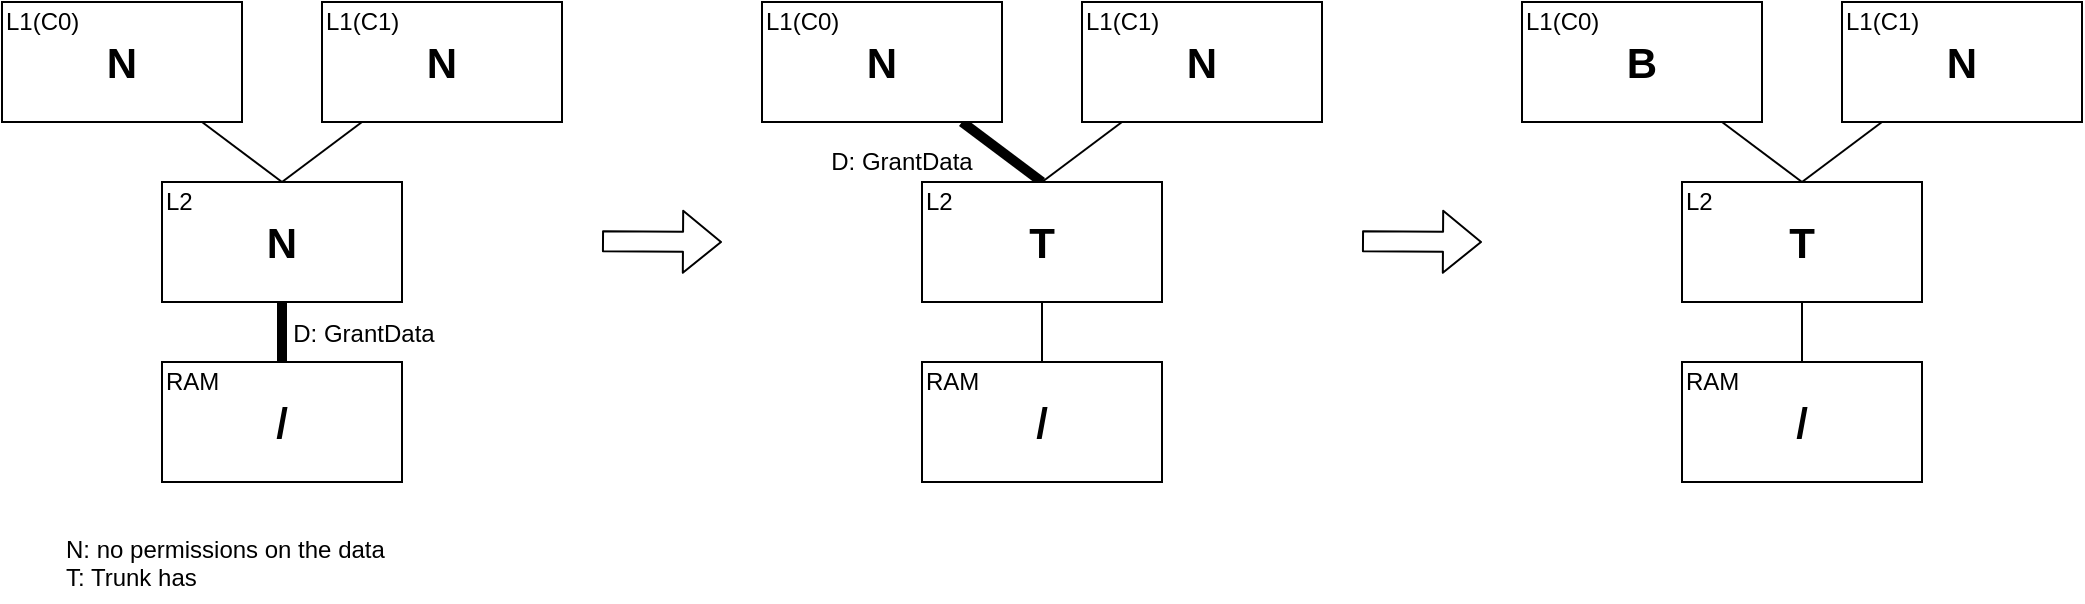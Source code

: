 <mxfile>
    <diagram id="-c985_Bje1oj1q-Us8uN" name="Page-1">
        <mxGraphModel dx="1153" dy="1038" grid="1" gridSize="10" guides="1" tooltips="1" connect="1" arrows="1" fold="1" page="1" pageScale="1" pageWidth="1169" pageHeight="827" math="0" shadow="0">
            <root>
                <mxCell id="0"/>
                <mxCell id="1" parent="0"/>
                <mxCell id="6" style="edgeStyle=none;html=1;entryX=0.5;entryY=0;entryDx=0;entryDy=0;endArrow=none;endFill=0;" parent="1" source="2" target="4" edge="1">
                    <mxGeometry relative="1" as="geometry"/>
                </mxCell>
                <mxCell id="2" value="N" style="rounded=0;whiteSpace=wrap;html=1;fontSize=21;fontStyle=1" parent="1" vertex="1">
                    <mxGeometry x="40" y="100" width="120" height="60" as="geometry"/>
                </mxCell>
                <mxCell id="7" style="edgeStyle=none;html=1;entryX=0.5;entryY=0;entryDx=0;entryDy=0;endArrow=none;endFill=0;" parent="1" source="3" target="4" edge="1">
                    <mxGeometry relative="1" as="geometry"/>
                </mxCell>
                <mxCell id="3" value="N" style="rounded=0;whiteSpace=wrap;html=1;fontSize=21;fontStyle=1" parent="1" vertex="1">
                    <mxGeometry x="200" y="100" width="120" height="60" as="geometry"/>
                </mxCell>
                <mxCell id="8" style="edgeStyle=none;html=1;entryX=0.5;entryY=0;entryDx=0;entryDy=0;endArrow=none;endFill=0;strokeWidth=5;" parent="1" source="4" target="5" edge="1">
                    <mxGeometry relative="1" as="geometry"/>
                </mxCell>
                <mxCell id="4" value="N" style="rounded=0;whiteSpace=wrap;html=1;fontSize=21;fontStyle=1" parent="1" vertex="1">
                    <mxGeometry x="120" y="190" width="120" height="60" as="geometry"/>
                </mxCell>
                <mxCell id="5" value="/" style="rounded=0;whiteSpace=wrap;html=1;fontSize=21;fontStyle=1" parent="1" vertex="1">
                    <mxGeometry x="120" y="280" width="120" height="60" as="geometry"/>
                </mxCell>
                <mxCell id="9" value="L1(C0)" style="text;html=1;strokeColor=none;fillColor=none;align=left;verticalAlign=middle;whiteSpace=wrap;rounded=0;" parent="1" vertex="1">
                    <mxGeometry x="40" y="100" width="40" height="20" as="geometry"/>
                </mxCell>
                <mxCell id="10" value="L1(C1)" style="text;html=1;strokeColor=none;fillColor=none;align=left;verticalAlign=middle;whiteSpace=wrap;rounded=0;" parent="1" vertex="1">
                    <mxGeometry x="200" y="100" width="40" height="20" as="geometry"/>
                </mxCell>
                <mxCell id="11" value="L2" style="text;html=1;strokeColor=none;fillColor=none;align=left;verticalAlign=middle;whiteSpace=wrap;rounded=0;" parent="1" vertex="1">
                    <mxGeometry x="120" y="190" width="40" height="20" as="geometry"/>
                </mxCell>
                <mxCell id="12" value="RAM" style="text;html=1;strokeColor=none;fillColor=none;align=left;verticalAlign=middle;whiteSpace=wrap;rounded=0;" parent="1" vertex="1">
                    <mxGeometry x="120" y="280" width="40" height="20" as="geometry"/>
                </mxCell>
                <mxCell id="13" style="edgeStyle=none;html=1;entryX=0.5;entryY=0;entryDx=0;entryDy=0;endArrow=none;endFill=0;strokeWidth=5;" parent="1" source="14" target="18" edge="1">
                    <mxGeometry relative="1" as="geometry"/>
                </mxCell>
                <mxCell id="14" value="N" style="rounded=0;whiteSpace=wrap;html=1;fontSize=21;fontStyle=1" parent="1" vertex="1">
                    <mxGeometry x="420" y="100" width="120" height="60" as="geometry"/>
                </mxCell>
                <mxCell id="15" style="edgeStyle=none;html=1;entryX=0.5;entryY=0;entryDx=0;entryDy=0;endArrow=none;endFill=0;" parent="1" source="16" target="18" edge="1">
                    <mxGeometry relative="1" as="geometry"/>
                </mxCell>
                <mxCell id="16" value="N" style="rounded=0;whiteSpace=wrap;html=1;fontSize=21;fontStyle=1" parent="1" vertex="1">
                    <mxGeometry x="580" y="100" width="120" height="60" as="geometry"/>
                </mxCell>
                <mxCell id="17" style="edgeStyle=none;html=1;entryX=0.5;entryY=0;entryDx=0;entryDy=0;endArrow=none;endFill=0;" parent="1" source="18" target="19" edge="1">
                    <mxGeometry relative="1" as="geometry"/>
                </mxCell>
                <mxCell id="18" value="T" style="rounded=0;whiteSpace=wrap;html=1;fontSize=21;fontStyle=1" parent="1" vertex="1">
                    <mxGeometry x="500" y="190" width="120" height="60" as="geometry"/>
                </mxCell>
                <mxCell id="19" value="/" style="rounded=0;whiteSpace=wrap;html=1;fontSize=21;fontStyle=1" parent="1" vertex="1">
                    <mxGeometry x="500" y="280" width="120" height="60" as="geometry"/>
                </mxCell>
                <mxCell id="20" value="L1(C0)" style="text;html=1;strokeColor=none;fillColor=none;align=left;verticalAlign=middle;whiteSpace=wrap;rounded=0;" parent="1" vertex="1">
                    <mxGeometry x="420" y="100" width="40" height="20" as="geometry"/>
                </mxCell>
                <mxCell id="21" value="L1(C1)" style="text;html=1;strokeColor=none;fillColor=none;align=left;verticalAlign=middle;whiteSpace=wrap;rounded=0;" parent="1" vertex="1">
                    <mxGeometry x="580" y="100" width="40" height="20" as="geometry"/>
                </mxCell>
                <mxCell id="22" value="L2" style="text;html=1;strokeColor=none;fillColor=none;align=left;verticalAlign=middle;whiteSpace=wrap;rounded=0;" parent="1" vertex="1">
                    <mxGeometry x="500" y="190" width="40" height="20" as="geometry"/>
                </mxCell>
                <mxCell id="23" value="RAM" style="text;html=1;strokeColor=none;fillColor=none;align=left;verticalAlign=middle;whiteSpace=wrap;rounded=0;" parent="1" vertex="1">
                    <mxGeometry x="500" y="280" width="40" height="20" as="geometry"/>
                </mxCell>
                <mxCell id="24" value="" style="shape=flexArrow;endArrow=classic;html=1;fontSize=21;" parent="1" edge="1">
                    <mxGeometry width="50" height="50" relative="1" as="geometry">
                        <mxPoint x="340" y="219.66" as="sourcePoint"/>
                        <mxPoint x="400" y="220" as="targetPoint"/>
                    </mxGeometry>
                </mxCell>
                <mxCell id="28" value="D: GrantData" style="text;html=1;strokeColor=none;fillColor=none;align=center;verticalAlign=middle;whiteSpace=wrap;rounded=0;fontSize=12;" parent="1" vertex="1">
                    <mxGeometry x="181" y="256" width="80" height="20" as="geometry"/>
                </mxCell>
                <mxCell id="29" style="edgeStyle=none;html=1;entryX=0.5;entryY=0;entryDx=0;entryDy=0;endArrow=none;endFill=0;" parent="1" source="30" target="34" edge="1">
                    <mxGeometry relative="1" as="geometry"/>
                </mxCell>
                <mxCell id="30" value="B" style="rounded=0;whiteSpace=wrap;html=1;fontSize=21;fontStyle=1" parent="1" vertex="1">
                    <mxGeometry x="800" y="100" width="120" height="60" as="geometry"/>
                </mxCell>
                <mxCell id="31" style="edgeStyle=none;html=1;entryX=0.5;entryY=0;entryDx=0;entryDy=0;endArrow=none;endFill=0;" parent="1" source="32" target="34" edge="1">
                    <mxGeometry relative="1" as="geometry"/>
                </mxCell>
                <mxCell id="32" value="N" style="rounded=0;whiteSpace=wrap;html=1;fontSize=21;fontStyle=1" parent="1" vertex="1">
                    <mxGeometry x="960" y="100" width="120" height="60" as="geometry"/>
                </mxCell>
                <mxCell id="33" style="edgeStyle=none;html=1;entryX=0.5;entryY=0;entryDx=0;entryDy=0;endArrow=none;endFill=0;" parent="1" source="34" target="35" edge="1">
                    <mxGeometry relative="1" as="geometry"/>
                </mxCell>
                <mxCell id="34" value="T" style="rounded=0;whiteSpace=wrap;html=1;fontSize=21;fontStyle=1" parent="1" vertex="1">
                    <mxGeometry x="880" y="190" width="120" height="60" as="geometry"/>
                </mxCell>
                <mxCell id="35" value="/" style="rounded=0;whiteSpace=wrap;html=1;fontSize=21;fontStyle=1" parent="1" vertex="1">
                    <mxGeometry x="880" y="280" width="120" height="60" as="geometry"/>
                </mxCell>
                <mxCell id="36" value="L1(C0)" style="text;html=1;strokeColor=none;fillColor=none;align=left;verticalAlign=middle;whiteSpace=wrap;rounded=0;" parent="1" vertex="1">
                    <mxGeometry x="800" y="100" width="40" height="20" as="geometry"/>
                </mxCell>
                <mxCell id="37" value="L1(C1)" style="text;html=1;strokeColor=none;fillColor=none;align=left;verticalAlign=middle;whiteSpace=wrap;rounded=0;" parent="1" vertex="1">
                    <mxGeometry x="960" y="100" width="40" height="20" as="geometry"/>
                </mxCell>
                <mxCell id="38" value="L2" style="text;html=1;strokeColor=none;fillColor=none;align=left;verticalAlign=middle;whiteSpace=wrap;rounded=0;" parent="1" vertex="1">
                    <mxGeometry x="880" y="190" width="40" height="20" as="geometry"/>
                </mxCell>
                <mxCell id="39" value="RAM" style="text;html=1;strokeColor=none;fillColor=none;align=left;verticalAlign=middle;whiteSpace=wrap;rounded=0;" parent="1" vertex="1">
                    <mxGeometry x="880" y="280" width="40" height="20" as="geometry"/>
                </mxCell>
                <mxCell id="40" value="" style="shape=flexArrow;endArrow=classic;html=1;fontSize=21;" parent="1" edge="1">
                    <mxGeometry width="50" height="50" relative="1" as="geometry">
                        <mxPoint x="720" y="219.66" as="sourcePoint"/>
                        <mxPoint x="780" y="220" as="targetPoint"/>
                    </mxGeometry>
                </mxCell>
                <mxCell id="41" value="D: GrantData" style="text;html=1;strokeColor=none;fillColor=none;align=center;verticalAlign=middle;whiteSpace=wrap;rounded=0;fontSize=12;" parent="1" vertex="1">
                    <mxGeometry x="450" y="170" width="80" height="20" as="geometry"/>
                </mxCell>
                <mxCell id="42" value="N: no permissions on the data&lt;br&gt;T: Trunk has&amp;nbsp;" style="text;html=1;strokeColor=none;fillColor=none;align=left;verticalAlign=top;whiteSpace=wrap;rounded=0;fontSize=12;" parent="1" vertex="1">
                    <mxGeometry x="70" y="360" width="170" height="40" as="geometry"/>
                </mxCell>
            </root>
        </mxGraphModel>
    </diagram>
</mxfile>